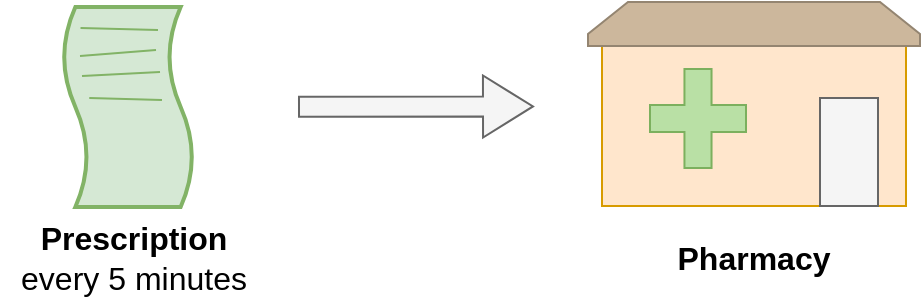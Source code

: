 <mxfile version="24.7.17">
  <diagram name="Page-1" id="mVJWhGxYNhvkUJZ1qgoe">
    <mxGraphModel dx="1585" dy="1903" grid="0" gridSize="10" guides="1" tooltips="1" connect="1" arrows="1" fold="1" page="0" pageScale="1" pageWidth="827" pageHeight="1169" math="0" shadow="0">
      <root>
        <mxCell id="0" />
        <mxCell id="1" parent="0" />
        <mxCell id="IeCNPz9aZbHVkv2FsWYw-1" value="" style="shape=tape;whiteSpace=wrap;html=1;strokeWidth=2;size=0.19;rotation=90;fillColor=#d5e8d4;strokeColor=#82b366;" vertex="1" parent="1">
          <mxGeometry x="-104" y="-923" width="100" height="65" as="geometry" />
        </mxCell>
        <mxCell id="IeCNPz9aZbHVkv2FsWYw-3" value="" style="endArrow=none;html=1;rounded=0;fontSize=12;startSize=8;endSize=8;curved=1;fillColor=#d5e8d4;strokeColor=#82b366;" edge="1" parent="1">
          <mxGeometry width="50" height="50" relative="1" as="geometry">
            <mxPoint x="-77.74" y="-930" as="sourcePoint" />
            <mxPoint x="-39" y="-929" as="targetPoint" />
          </mxGeometry>
        </mxCell>
        <mxCell id="IeCNPz9aZbHVkv2FsWYw-4" value="" style="endArrow=none;html=1;rounded=0;fontSize=12;startSize=8;endSize=8;curved=1;fillColor=#d5e8d4;strokeColor=#82b366;" edge="1" parent="1">
          <mxGeometry width="50" height="50" relative="1" as="geometry">
            <mxPoint x="-78" y="-916" as="sourcePoint" />
            <mxPoint x="-40" y="-919" as="targetPoint" />
          </mxGeometry>
        </mxCell>
        <mxCell id="IeCNPz9aZbHVkv2FsWYw-5" value="" style="endArrow=none;html=1;rounded=0;fontSize=12;startSize=8;endSize=8;curved=1;fillColor=#d5e8d4;strokeColor=#82b366;" edge="1" parent="1">
          <mxGeometry width="50" height="50" relative="1" as="geometry">
            <mxPoint x="-77" y="-906" as="sourcePoint" />
            <mxPoint x="-38" y="-908" as="targetPoint" />
          </mxGeometry>
        </mxCell>
        <mxCell id="IeCNPz9aZbHVkv2FsWYw-6" value="" style="endArrow=none;html=1;rounded=0;fontSize=12;startSize=8;endSize=8;curved=1;fillColor=#d5e8d4;strokeColor=#82b366;" edge="1" parent="1">
          <mxGeometry width="50" height="50" relative="1" as="geometry">
            <mxPoint x="-73.37" y="-895" as="sourcePoint" />
            <mxPoint x="-37" y="-894" as="targetPoint" />
          </mxGeometry>
        </mxCell>
        <mxCell id="IeCNPz9aZbHVkv2FsWYw-7" value="&lt;b&gt;Prescription&lt;/b&gt;&lt;div&gt;every 5 minutes&lt;/div&gt;" style="text;html=1;align=center;verticalAlign=middle;whiteSpace=wrap;rounded=0;fontSize=16;" vertex="1" parent="1">
          <mxGeometry x="-118" y="-830" width="134" height="30" as="geometry" />
        </mxCell>
        <mxCell id="IeCNPz9aZbHVkv2FsWYw-8" value="" style="shape=flexArrow;endArrow=classic;html=1;rounded=0;fontSize=12;startSize=8;endSize=8;curved=1;fillColor=#f5f5f5;strokeColor=#666666;" edge="1" parent="1">
          <mxGeometry width="50" height="50" relative="1" as="geometry">
            <mxPoint x="31" y="-890.58" as="sourcePoint" />
            <mxPoint x="149" y="-890.79" as="targetPoint" />
          </mxGeometry>
        </mxCell>
        <mxCell id="IeCNPz9aZbHVkv2FsWYw-9" value="" style="rounded=0;whiteSpace=wrap;html=1;fillColor=#ffe6cc;strokeColor=#d79b00;" vertex="1" parent="1">
          <mxGeometry x="183" y="-921" width="152" height="80" as="geometry" />
        </mxCell>
        <mxCell id="IeCNPz9aZbHVkv2FsWYw-10" value="" style="rounded=0;whiteSpace=wrap;html=1;fillColor=#f5f5f5;fontColor=#333333;strokeColor=#666666;" vertex="1" parent="1">
          <mxGeometry x="292" y="-895" width="29" height="54" as="geometry" />
        </mxCell>
        <mxCell id="IeCNPz9aZbHVkv2FsWYw-11" value="" style="shape=loopLimit;whiteSpace=wrap;html=1;fillColor=#ccb79c;strokeColor=#948571;" vertex="1" parent="1">
          <mxGeometry x="176" y="-943" width="166" height="22" as="geometry" />
        </mxCell>
        <mxCell id="IeCNPz9aZbHVkv2FsWYw-12" value="" style="shape=cross;whiteSpace=wrap;html=1;size=0.282;fillColor=#B9E0A5;strokeColor=#7cb05e;" vertex="1" parent="1">
          <mxGeometry x="207" y="-909.5" width="48" height="49.5" as="geometry" />
        </mxCell>
        <mxCell id="IeCNPz9aZbHVkv2FsWYw-13" value="&lt;b&gt;Pharmacy&lt;/b&gt;" style="text;html=1;align=center;verticalAlign=middle;whiteSpace=wrap;rounded=0;fontSize=16;" vertex="1" parent="1">
          <mxGeometry x="192" y="-830" width="134" height="30" as="geometry" />
        </mxCell>
      </root>
    </mxGraphModel>
  </diagram>
</mxfile>
